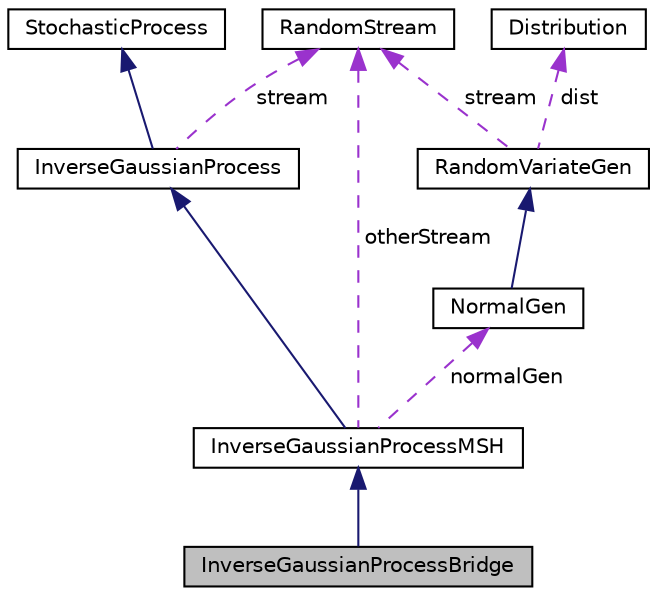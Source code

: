digraph "InverseGaussianProcessBridge"
{
 // INTERACTIVE_SVG=YES
  bgcolor="transparent";
  edge [fontname="Helvetica",fontsize="10",labelfontname="Helvetica",labelfontsize="10"];
  node [fontname="Helvetica",fontsize="10",shape=record];
  Node4 [label="InverseGaussianProcessBridge",height=0.2,width=0.4,color="black", fillcolor="grey75", style="filled", fontcolor="black"];
  Node5 -> Node4 [dir="back",color="midnightblue",fontsize="10",style="solid",fontname="Helvetica"];
  Node5 [label="InverseGaussianProcessMSH",height=0.2,width=0.4,color="black",URL="$classumontreal_1_1ssj_1_1stochprocess_1_1InverseGaussianProcessMSH.html",tooltip="Uses a faster generating method (MSH)   than the simple inversion of the distribution function used ..."];
  Node6 -> Node5 [dir="back",color="midnightblue",fontsize="10",style="solid",fontname="Helvetica"];
  Node6 [label="InverseGaussianProcess",height=0.2,width=0.4,color="black",URL="$classumontreal_1_1ssj_1_1stochprocess_1_1InverseGaussianProcess.html",tooltip="The inverse Gaussian process is a non-decreasing process where the increments are additive and are gi..."];
  Node7 -> Node6 [dir="back",color="midnightblue",fontsize="10",style="solid",fontname="Helvetica"];
  Node7 [label="StochasticProcess",height=0.2,width=0.4,color="black",URL="$classumontreal_1_1ssj_1_1stochprocess_1_1StochasticProcess.html",tooltip="Abstract base class for a stochastic process  sampled (or observed) at a finite number of time points..."];
  Node8 -> Node6 [dir="back",color="darkorchid3",fontsize="10",style="dashed",label=" stream" ,fontname="Helvetica"];
  Node8 [label="RandomStream",height=0.2,width=0.4,color="black",URL="$interfaceumontreal_1_1ssj_1_1rng_1_1RandomStream.html",tooltip="This interface defines the basic structures to handle multiple streams of uniform (pseudo)random numb..."];
  Node9 -> Node5 [dir="back",color="darkorchid3",fontsize="10",style="dashed",label=" normalGen" ,fontname="Helvetica"];
  Node9 [label="NormalGen",height=0.2,width=0.4,color="black",URL="$classumontreal_1_1ssj_1_1randvar_1_1NormalGen.html",tooltip="This class implements methods for generating random variates from the normal distribution ..."];
  Node10 -> Node9 [dir="back",color="midnightblue",fontsize="10",style="solid",fontname="Helvetica"];
  Node10 [label="RandomVariateGen",height=0.2,width=0.4,color="black",URL="$classumontreal_1_1ssj_1_1randvar_1_1RandomVariateGen.html",tooltip="This is the base class for all random variate generators over the real line. "];
  Node11 -> Node10 [dir="back",color="darkorchid3",fontsize="10",style="dashed",label=" dist" ,fontname="Helvetica"];
  Node11 [label="Distribution",height=0.2,width=0.4,color="black",URL="$interfaceumontreal_1_1ssj_1_1probdist_1_1Distribution.html",tooltip="This interface should be implemented by all classes supporting discrete and continuous distributions..."];
  Node8 -> Node10 [dir="back",color="darkorchid3",fontsize="10",style="dashed",label=" stream" ,fontname="Helvetica"];
  Node8 -> Node5 [dir="back",color="darkorchid3",fontsize="10",style="dashed",label=" otherStream" ,fontname="Helvetica"];
}

